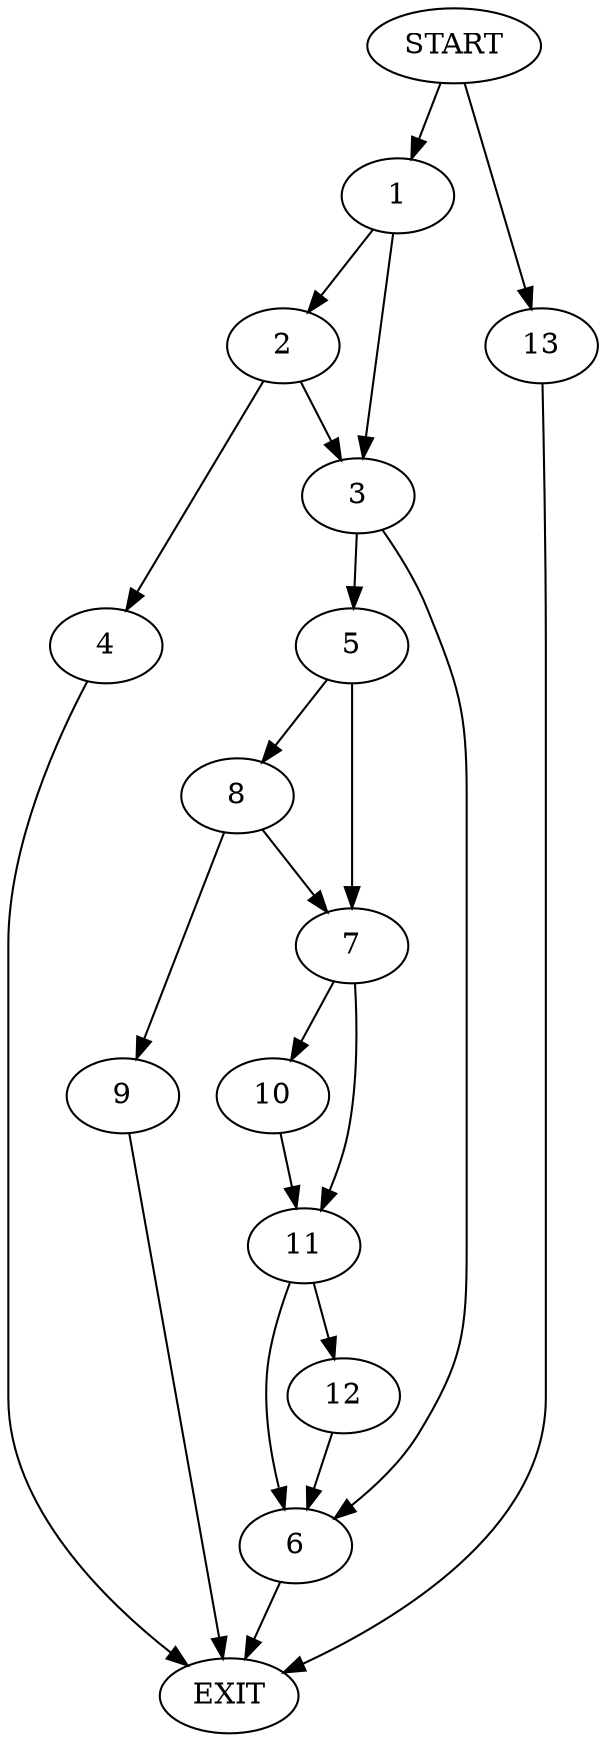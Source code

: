 digraph {
0 [label="START"]
14 [label="EXIT"]
0 -> 1
1 -> 2
1 -> 3
2 -> 3
2 -> 4
3 -> 5
3 -> 6
4 -> 14
5 -> 7
5 -> 8
6 -> 14
8 -> 7
8 -> 9
7 -> 10
7 -> 11
9 -> 14
11 -> 12
11 -> 6
10 -> 11
12 -> 6
0 -> 13
13 -> 14
}
